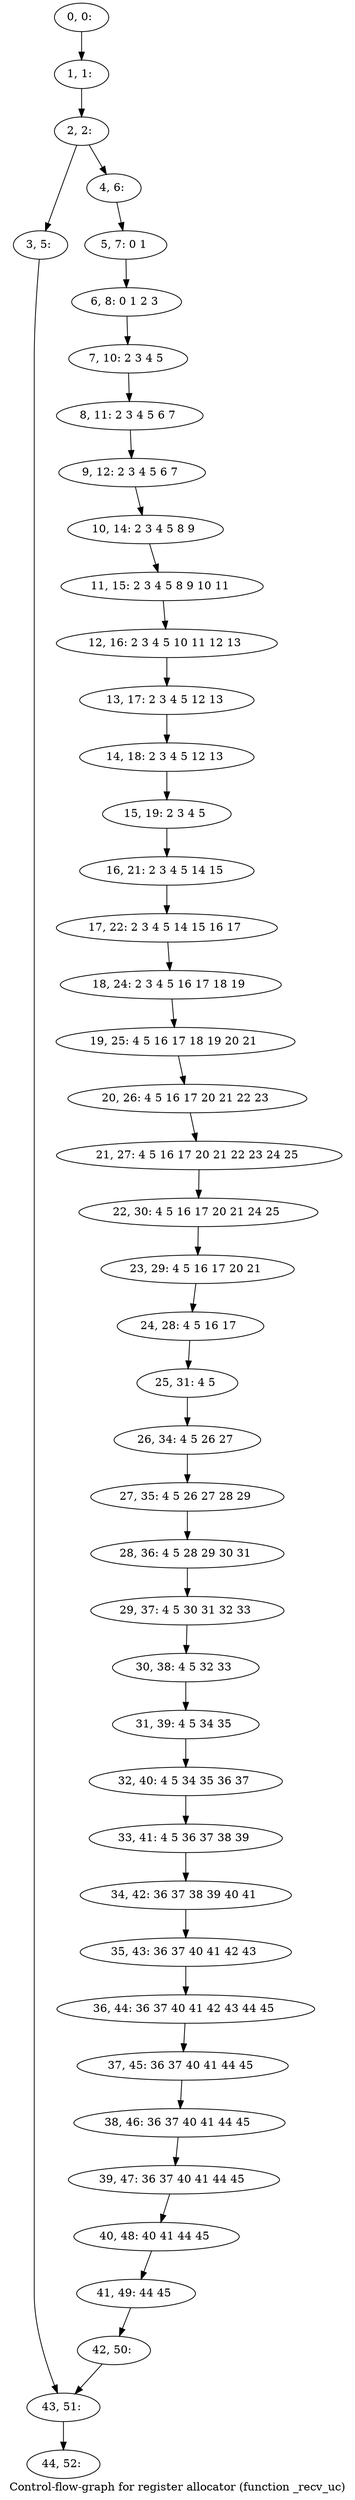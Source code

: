 digraph G {
graph [label="Control-flow-graph for register allocator (function _recv_uc)"]
0[label="0, 0: "];
1[label="1, 1: "];
2[label="2, 2: "];
3[label="3, 5: "];
4[label="4, 6: "];
5[label="5, 7: 0 1 "];
6[label="6, 8: 0 1 2 3 "];
7[label="7, 10: 2 3 4 5 "];
8[label="8, 11: 2 3 4 5 6 7 "];
9[label="9, 12: 2 3 4 5 6 7 "];
10[label="10, 14: 2 3 4 5 8 9 "];
11[label="11, 15: 2 3 4 5 8 9 10 11 "];
12[label="12, 16: 2 3 4 5 10 11 12 13 "];
13[label="13, 17: 2 3 4 5 12 13 "];
14[label="14, 18: 2 3 4 5 12 13 "];
15[label="15, 19: 2 3 4 5 "];
16[label="16, 21: 2 3 4 5 14 15 "];
17[label="17, 22: 2 3 4 5 14 15 16 17 "];
18[label="18, 24: 2 3 4 5 16 17 18 19 "];
19[label="19, 25: 4 5 16 17 18 19 20 21 "];
20[label="20, 26: 4 5 16 17 20 21 22 23 "];
21[label="21, 27: 4 5 16 17 20 21 22 23 24 25 "];
22[label="22, 30: 4 5 16 17 20 21 24 25 "];
23[label="23, 29: 4 5 16 17 20 21 "];
24[label="24, 28: 4 5 16 17 "];
25[label="25, 31: 4 5 "];
26[label="26, 34: 4 5 26 27 "];
27[label="27, 35: 4 5 26 27 28 29 "];
28[label="28, 36: 4 5 28 29 30 31 "];
29[label="29, 37: 4 5 30 31 32 33 "];
30[label="30, 38: 4 5 32 33 "];
31[label="31, 39: 4 5 34 35 "];
32[label="32, 40: 4 5 34 35 36 37 "];
33[label="33, 41: 4 5 36 37 38 39 "];
34[label="34, 42: 36 37 38 39 40 41 "];
35[label="35, 43: 36 37 40 41 42 43 "];
36[label="36, 44: 36 37 40 41 42 43 44 45 "];
37[label="37, 45: 36 37 40 41 44 45 "];
38[label="38, 46: 36 37 40 41 44 45 "];
39[label="39, 47: 36 37 40 41 44 45 "];
40[label="40, 48: 40 41 44 45 "];
41[label="41, 49: 44 45 "];
42[label="42, 50: "];
43[label="43, 51: "];
44[label="44, 52: "];
0->1 ;
1->2 ;
2->3 ;
2->4 ;
3->43 ;
4->5 ;
5->6 ;
6->7 ;
7->8 ;
8->9 ;
9->10 ;
10->11 ;
11->12 ;
12->13 ;
13->14 ;
14->15 ;
15->16 ;
16->17 ;
17->18 ;
18->19 ;
19->20 ;
20->21 ;
21->22 ;
22->23 ;
23->24 ;
24->25 ;
25->26 ;
26->27 ;
27->28 ;
28->29 ;
29->30 ;
30->31 ;
31->32 ;
32->33 ;
33->34 ;
34->35 ;
35->36 ;
36->37 ;
37->38 ;
38->39 ;
39->40 ;
40->41 ;
41->42 ;
42->43 ;
43->44 ;
}

